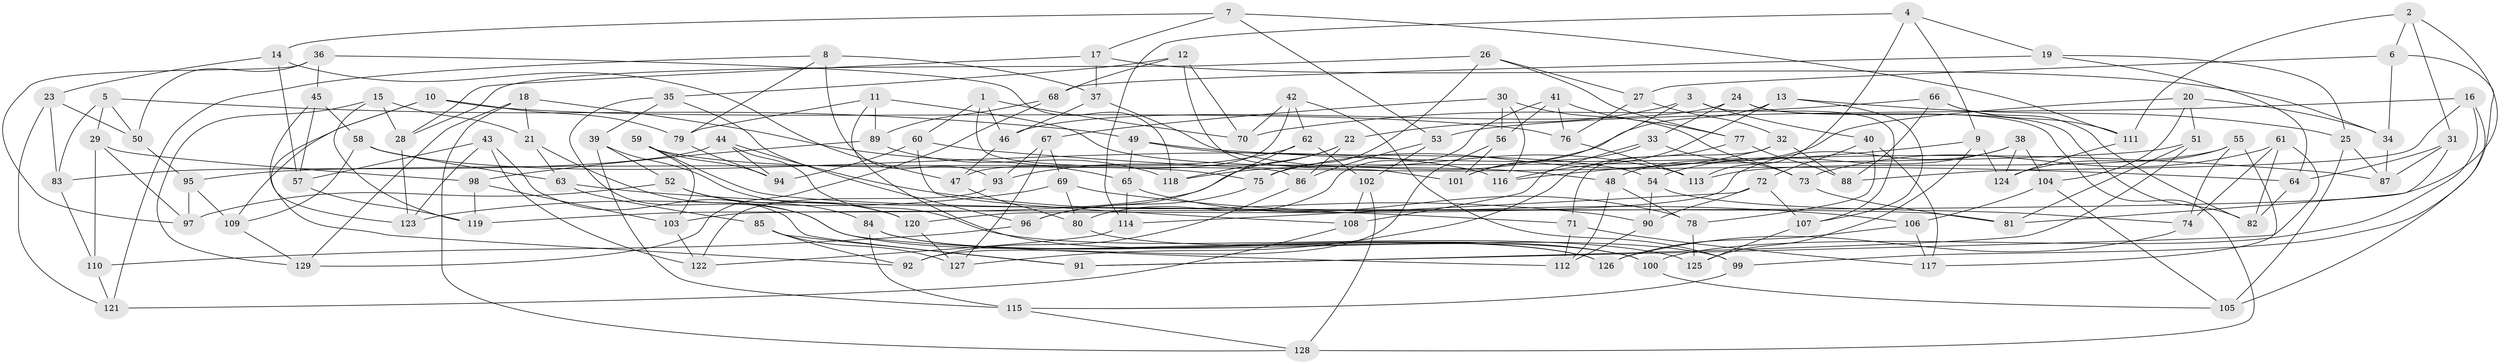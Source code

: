// Generated by graph-tools (version 1.1) at 2025/16/03/09/25 04:16:14]
// undirected, 129 vertices, 258 edges
graph export_dot {
graph [start="1"]
  node [color=gray90,style=filled];
  1;
  2;
  3;
  4;
  5;
  6;
  7;
  8;
  9;
  10;
  11;
  12;
  13;
  14;
  15;
  16;
  17;
  18;
  19;
  20;
  21;
  22;
  23;
  24;
  25;
  26;
  27;
  28;
  29;
  30;
  31;
  32;
  33;
  34;
  35;
  36;
  37;
  38;
  39;
  40;
  41;
  42;
  43;
  44;
  45;
  46;
  47;
  48;
  49;
  50;
  51;
  52;
  53;
  54;
  55;
  56;
  57;
  58;
  59;
  60;
  61;
  62;
  63;
  64;
  65;
  66;
  67;
  68;
  69;
  70;
  71;
  72;
  73;
  74;
  75;
  76;
  77;
  78;
  79;
  80;
  81;
  82;
  83;
  84;
  85;
  86;
  87;
  88;
  89;
  90;
  91;
  92;
  93;
  94;
  95;
  96;
  97;
  98;
  99;
  100;
  101;
  102;
  103;
  104;
  105;
  106;
  107;
  108;
  109;
  110;
  111;
  112;
  113;
  114;
  115;
  116;
  117;
  118;
  119;
  120;
  121;
  122;
  123;
  124;
  125;
  126;
  127;
  128;
  129;
  1 -- 70;
  1 -- 46;
  1 -- 86;
  1 -- 60;
  2 -- 111;
  2 -- 31;
  2 -- 6;
  2 -- 103;
  3 -- 101;
  3 -- 107;
  3 -- 40;
  3 -- 22;
  4 -- 113;
  4 -- 19;
  4 -- 114;
  4 -- 9;
  5 -- 49;
  5 -- 50;
  5 -- 29;
  5 -- 83;
  6 -- 99;
  6 -- 34;
  6 -- 27;
  7 -- 14;
  7 -- 17;
  7 -- 111;
  7 -- 53;
  8 -- 93;
  8 -- 37;
  8 -- 79;
  8 -- 121;
  9 -- 124;
  9 -- 125;
  9 -- 116;
  10 -- 79;
  10 -- 109;
  10 -- 92;
  10 -- 76;
  11 -- 79;
  11 -- 100;
  11 -- 89;
  11 -- 48;
  12 -- 68;
  12 -- 35;
  12 -- 70;
  12 -- 101;
  13 -- 25;
  13 -- 118;
  13 -- 116;
  13 -- 107;
  14 -- 23;
  14 -- 47;
  14 -- 57;
  15 -- 119;
  15 -- 21;
  15 -- 28;
  15 -- 129;
  16 -- 53;
  16 -- 100;
  16 -- 88;
  16 -- 105;
  17 -- 37;
  17 -- 28;
  17 -- 34;
  18 -- 129;
  18 -- 21;
  18 -- 65;
  18 -- 128;
  19 -- 64;
  19 -- 25;
  19 -- 68;
  20 -- 104;
  20 -- 51;
  20 -- 48;
  20 -- 34;
  21 -- 63;
  21 -- 126;
  22 -- 119;
  22 -- 118;
  22 -- 86;
  23 -- 121;
  23 -- 83;
  23 -- 50;
  24 -- 82;
  24 -- 46;
  24 -- 33;
  24 -- 128;
  25 -- 105;
  25 -- 87;
  26 -- 27;
  26 -- 77;
  26 -- 75;
  26 -- 28;
  27 -- 32;
  27 -- 76;
  28 -- 123;
  29 -- 110;
  29 -- 98;
  29 -- 97;
  30 -- 56;
  30 -- 67;
  30 -- 116;
  30 -- 73;
  31 -- 81;
  31 -- 87;
  31 -- 64;
  32 -- 75;
  32 -- 88;
  32 -- 71;
  33 -- 101;
  33 -- 108;
  33 -- 73;
  34 -- 87;
  35 -- 39;
  35 -- 112;
  35 -- 96;
  36 -- 45;
  36 -- 97;
  36 -- 50;
  36 -- 118;
  37 -- 46;
  37 -- 113;
  38 -- 124;
  38 -- 54;
  38 -- 120;
  38 -- 104;
  39 -- 120;
  39 -- 115;
  39 -- 52;
  40 -- 72;
  40 -- 117;
  40 -- 78;
  41 -- 76;
  41 -- 56;
  41 -- 77;
  41 -- 80;
  42 -- 70;
  42 -- 99;
  42 -- 62;
  42 -- 47;
  43 -- 57;
  43 -- 91;
  43 -- 122;
  43 -- 123;
  44 -- 90;
  44 -- 83;
  44 -- 94;
  44 -- 125;
  45 -- 58;
  45 -- 123;
  45 -- 57;
  46 -- 47;
  47 -- 80;
  48 -- 78;
  48 -- 112;
  49 -- 54;
  49 -- 65;
  49 -- 87;
  50 -- 95;
  51 -- 95;
  51 -- 91;
  51 -- 81;
  52 -- 84;
  52 -- 97;
  52 -- 120;
  53 -- 86;
  53 -- 102;
  54 -- 74;
  54 -- 90;
  55 -- 113;
  55 -- 74;
  55 -- 124;
  55 -- 117;
  56 -- 92;
  56 -- 101;
  57 -- 119;
  58 -- 63;
  58 -- 109;
  58 -- 116;
  59 -- 81;
  59 -- 103;
  59 -- 94;
  59 -- 75;
  60 -- 64;
  60 -- 94;
  60 -- 108;
  61 -- 91;
  61 -- 74;
  61 -- 82;
  61 -- 73;
  62 -- 102;
  62 -- 93;
  62 -- 96;
  63 -- 85;
  63 -- 71;
  64 -- 82;
  65 -- 114;
  65 -- 78;
  66 -- 88;
  66 -- 70;
  66 -- 111;
  66 -- 82;
  67 -- 93;
  67 -- 127;
  67 -- 69;
  68 -- 129;
  68 -- 89;
  69 -- 106;
  69 -- 123;
  69 -- 80;
  71 -- 112;
  71 -- 117;
  72 -- 90;
  72 -- 107;
  72 -- 114;
  73 -- 81;
  74 -- 126;
  75 -- 96;
  76 -- 113;
  77 -- 88;
  77 -- 127;
  78 -- 125;
  79 -- 94;
  80 -- 99;
  83 -- 110;
  84 -- 100;
  84 -- 115;
  84 -- 126;
  85 -- 127;
  85 -- 91;
  85 -- 92;
  86 -- 92;
  89 -- 118;
  89 -- 98;
  90 -- 112;
  93 -- 122;
  95 -- 97;
  95 -- 109;
  96 -- 110;
  98 -- 119;
  98 -- 103;
  99 -- 115;
  100 -- 105;
  102 -- 108;
  102 -- 128;
  103 -- 122;
  104 -- 106;
  104 -- 105;
  106 -- 126;
  106 -- 117;
  107 -- 125;
  108 -- 121;
  109 -- 129;
  110 -- 121;
  111 -- 124;
  114 -- 122;
  115 -- 128;
  120 -- 127;
}
